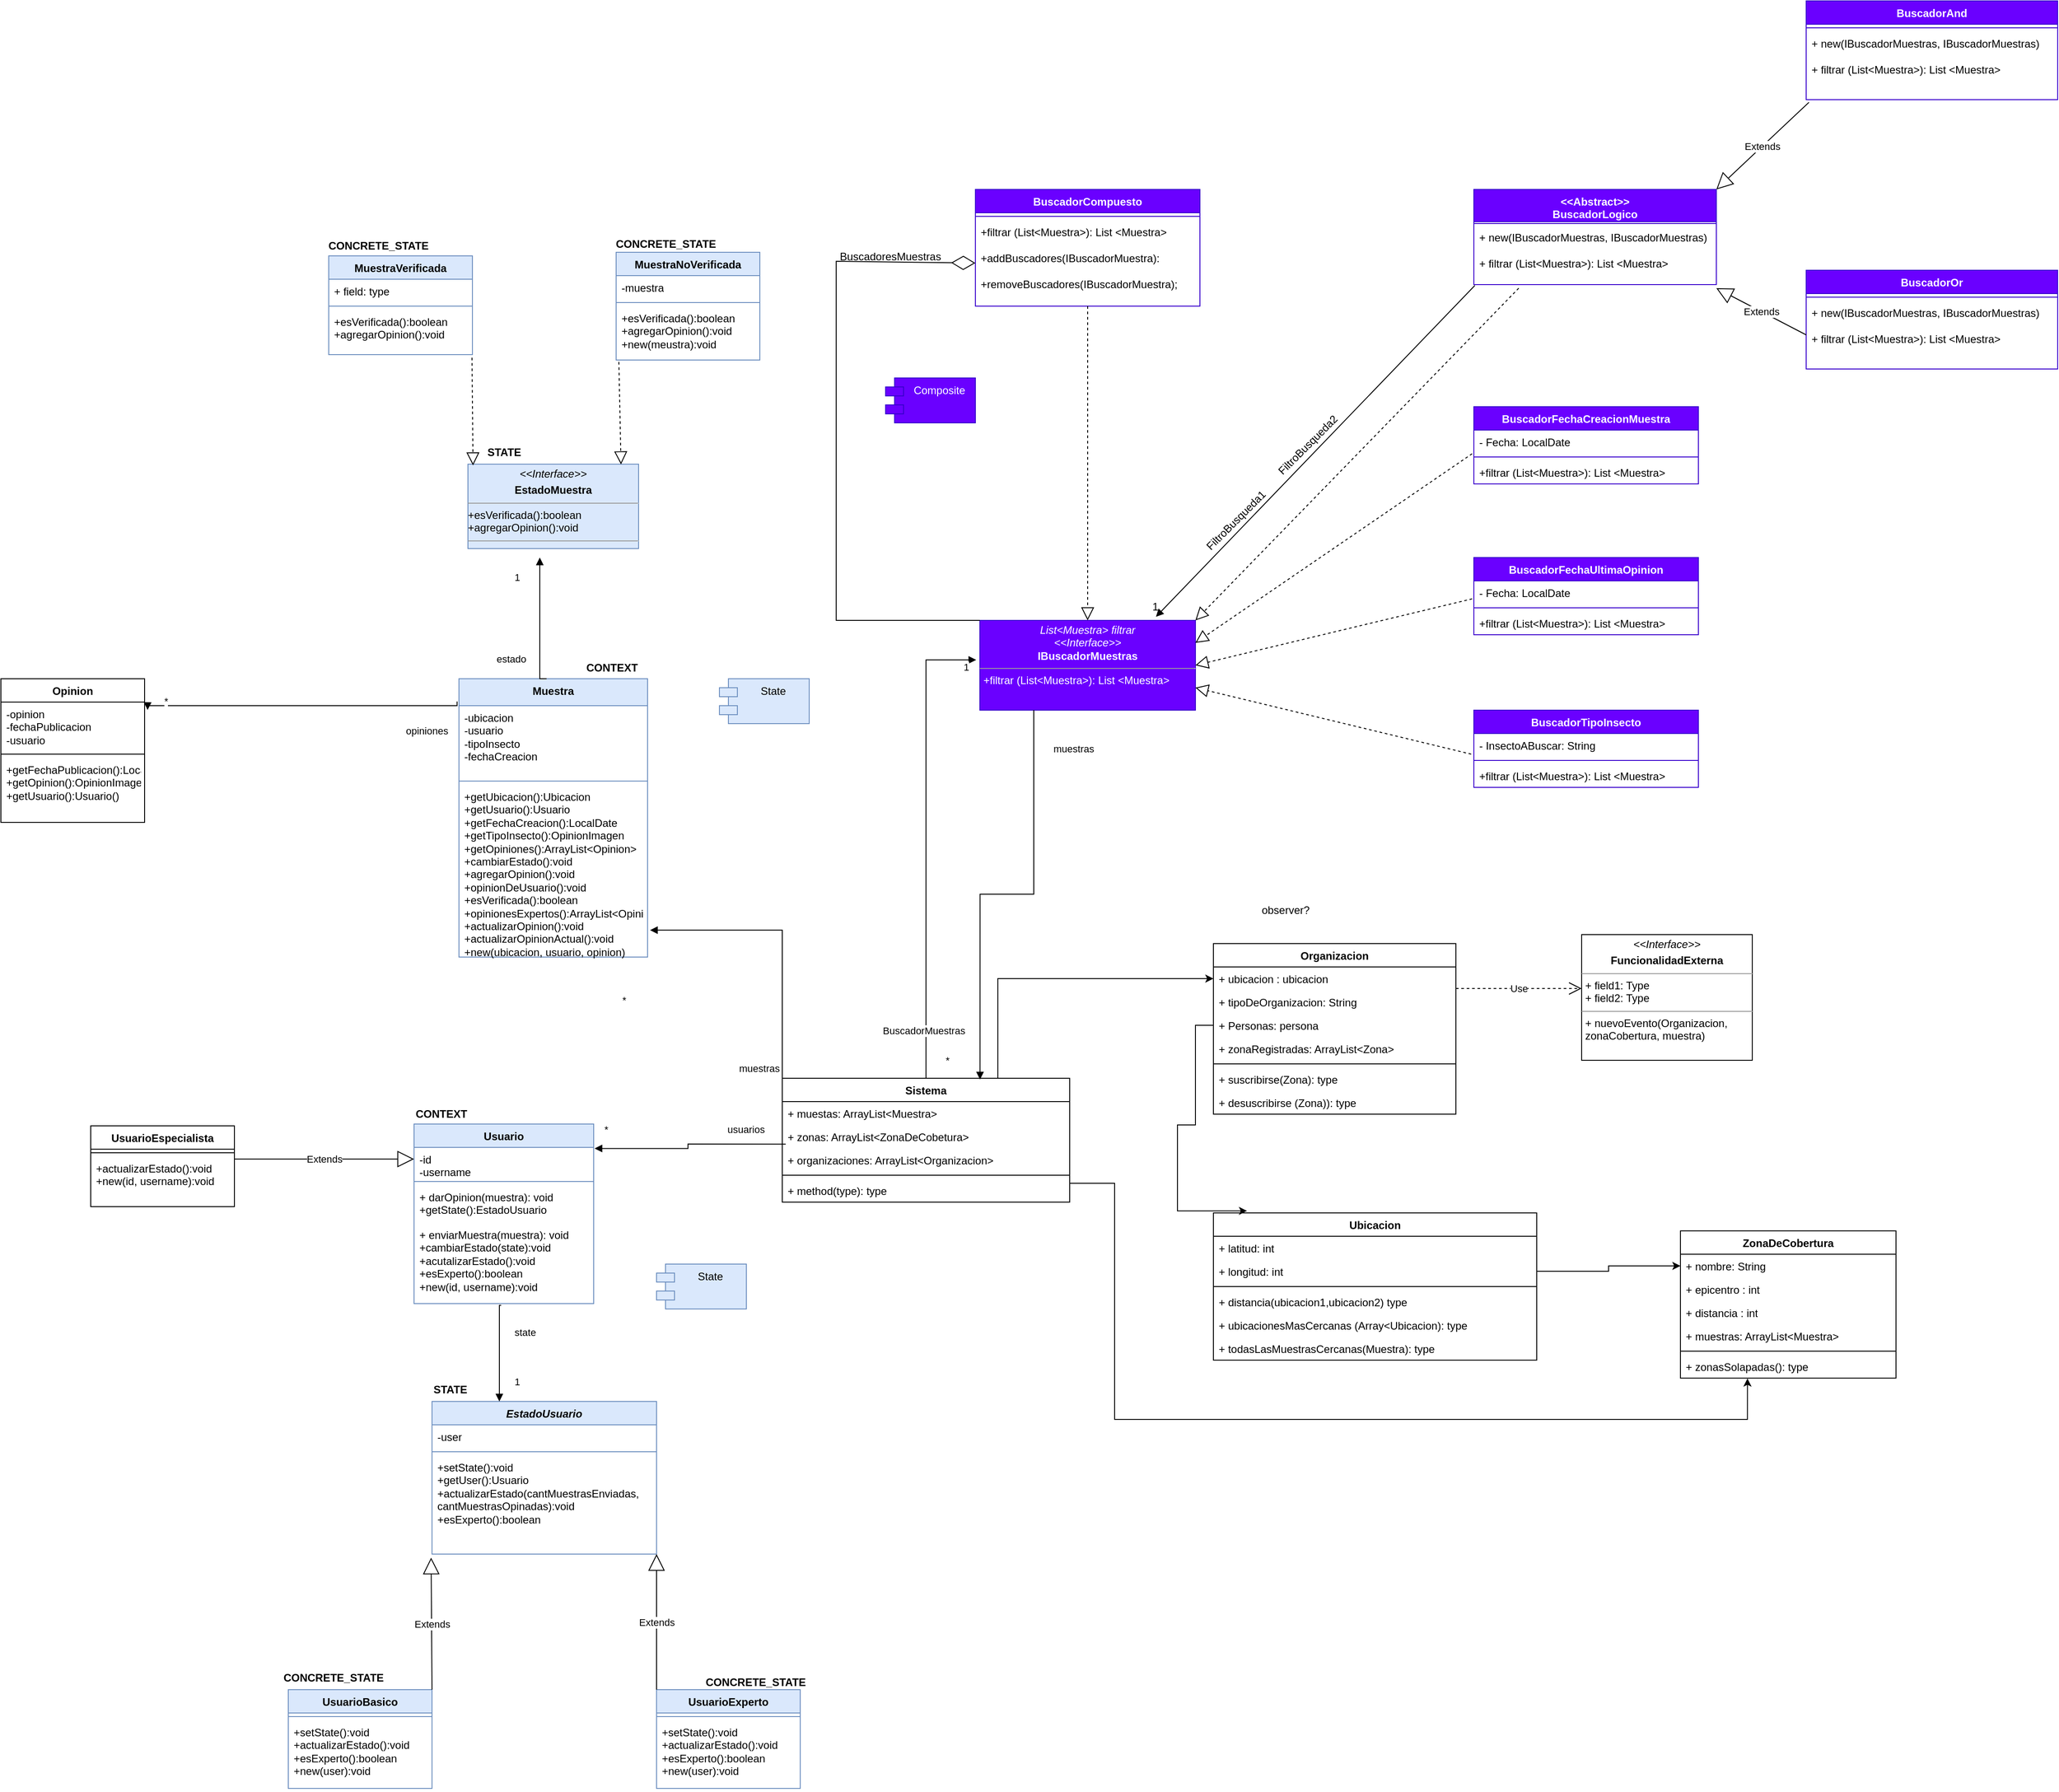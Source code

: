 <mxfile version="21.3.8" type="device">
  <diagram name="Página-1" id="EJl1tC74jtopaxx9l2ul">
    <mxGraphModel dx="2084" dy="1840" grid="1" gridSize="10" guides="1" tooltips="1" connect="1" arrows="1" fold="1" page="1" pageScale="1" pageWidth="827" pageHeight="1169" math="0" shadow="0">
      <root>
        <mxCell id="0" />
        <mxCell id="1" parent="0" />
        <mxCell id="cjWLQR7C9Qx7QQM9_jkd-96" value="&lt;div&gt;Muestra&lt;/div&gt;&lt;div&gt;&lt;br&gt;&lt;/div&gt;" style="swimlane;fontStyle=1;align=center;verticalAlign=top;childLayout=stackLayout;horizontal=1;startSize=30;horizontalStack=0;resizeParent=1;resizeParentMax=0;resizeLast=0;collapsible=1;marginBottom=0;whiteSpace=wrap;html=1;fillColor=#dae8fc;strokeColor=#6c8ebf;" parent="1" vertex="1">
          <mxGeometry x="-180" y="585" width="210" height="310" as="geometry" />
        </mxCell>
        <mxCell id="cjWLQR7C9Qx7QQM9_jkd-97" value="&lt;div&gt;-ubicacion&lt;/div&gt;&lt;div&gt;-usuario&lt;/div&gt;&lt;div&gt;-tipoInsecto&lt;/div&gt;&lt;div&gt;-fechaCreacion&lt;/div&gt;" style="text;strokeColor=none;fillColor=none;align=left;verticalAlign=top;spacingLeft=4;spacingRight=4;overflow=hidden;rotatable=0;points=[[0,0.5],[1,0.5]];portConstraint=eastwest;whiteSpace=wrap;html=1;" parent="cjWLQR7C9Qx7QQM9_jkd-96" vertex="1">
          <mxGeometry y="30" width="210" height="80" as="geometry" />
        </mxCell>
        <mxCell id="cjWLQR7C9Qx7QQM9_jkd-98" value="" style="line;strokeWidth=1;fillColor=none;align=left;verticalAlign=middle;spacingTop=-1;spacingLeft=3;spacingRight=3;rotatable=0;labelPosition=right;points=[];portConstraint=eastwest;strokeColor=inherit;" parent="cjWLQR7C9Qx7QQM9_jkd-96" vertex="1">
          <mxGeometry y="110" width="210" height="8" as="geometry" />
        </mxCell>
        <mxCell id="cjWLQR7C9Qx7QQM9_jkd-99" value="&lt;div&gt;+getUbicacion():Ubicacion&lt;/div&gt;&lt;div&gt;+getUsuario():Usuario&lt;/div&gt;&lt;div&gt;+getFechaCreacion():LocalDate&lt;/div&gt;&lt;div&gt;+getTipoInsecto():OpinionImagen&lt;br&gt;&lt;/div&gt;&lt;div&gt;+getOpiniones():ArrayList&amp;lt;Opinion&amp;gt;&lt;/div&gt;&lt;div&gt;+cambiarEstado():void&lt;/div&gt;&lt;div&gt;+agregarOpinion():void&lt;/div&gt;&lt;div&gt;+opinionDeUsuario():void&lt;/div&gt;&lt;div&gt;+esVerificada():boolean&lt;/div&gt;&lt;div&gt;+opinionesExpertos():ArrayList&amp;lt;Opinion&amp;gt;&lt;/div&gt;&lt;div&gt;+actualizarOpinion():void&lt;/div&gt;&lt;div&gt;+actualizarOpinionActual():void&lt;/div&gt;&lt;div&gt;+new(ubicacion, usuario, opinion)&lt;br&gt;&lt;/div&gt;" style="text;strokeColor=none;fillColor=none;align=left;verticalAlign=top;spacingLeft=4;spacingRight=4;overflow=hidden;rotatable=0;points=[[0,0.5],[1,0.5]];portConstraint=eastwest;whiteSpace=wrap;html=1;" parent="cjWLQR7C9Qx7QQM9_jkd-96" vertex="1">
          <mxGeometry y="118" width="210" height="192" as="geometry" />
        </mxCell>
        <mxCell id="cjWLQR7C9Qx7QQM9_jkd-109" value="Ubicacion" style="swimlane;fontStyle=1;align=center;verticalAlign=top;childLayout=stackLayout;horizontal=1;startSize=26;horizontalStack=0;resizeParent=1;resizeParentMax=0;resizeLast=0;collapsible=1;marginBottom=0;whiteSpace=wrap;html=1;" parent="1" vertex="1">
          <mxGeometry x="660" y="1180" width="360" height="164" as="geometry" />
        </mxCell>
        <mxCell id="cjWLQR7C9Qx7QQM9_jkd-110" value="+ latitud: int" style="text;strokeColor=none;fillColor=none;align=left;verticalAlign=top;spacingLeft=4;spacingRight=4;overflow=hidden;rotatable=0;points=[[0,0.5],[1,0.5]];portConstraint=eastwest;whiteSpace=wrap;html=1;" parent="cjWLQR7C9Qx7QQM9_jkd-109" vertex="1">
          <mxGeometry y="26" width="360" height="26" as="geometry" />
        </mxCell>
        <mxCell id="cjWLQR7C9Qx7QQM9_jkd-113" value="+ longitud: int&amp;nbsp;" style="text;strokeColor=none;fillColor=none;align=left;verticalAlign=top;spacingLeft=4;spacingRight=4;overflow=hidden;rotatable=0;points=[[0,0.5],[1,0.5]];portConstraint=eastwest;whiteSpace=wrap;html=1;" parent="cjWLQR7C9Qx7QQM9_jkd-109" vertex="1">
          <mxGeometry y="52" width="360" height="26" as="geometry" />
        </mxCell>
        <mxCell id="cjWLQR7C9Qx7QQM9_jkd-111" value="" style="line;strokeWidth=1;fillColor=none;align=left;verticalAlign=middle;spacingTop=-1;spacingLeft=3;spacingRight=3;rotatable=0;labelPosition=right;points=[];portConstraint=eastwest;strokeColor=inherit;" parent="cjWLQR7C9Qx7QQM9_jkd-109" vertex="1">
          <mxGeometry y="78" width="360" height="8" as="geometry" />
        </mxCell>
        <mxCell id="cjWLQR7C9Qx7QQM9_jkd-112" value="+ distancia(ubicacion1,ubicacion2) type" style="text;strokeColor=none;fillColor=none;align=left;verticalAlign=top;spacingLeft=4;spacingRight=4;overflow=hidden;rotatable=0;points=[[0,0.5],[1,0.5]];portConstraint=eastwest;whiteSpace=wrap;html=1;" parent="cjWLQR7C9Qx7QQM9_jkd-109" vertex="1">
          <mxGeometry y="86" width="360" height="26" as="geometry" />
        </mxCell>
        <mxCell id="cjWLQR7C9Qx7QQM9_jkd-114" value="+ ubicacionesMasCercanas (Array&amp;lt;Ubicacion): type" style="text;strokeColor=none;fillColor=none;align=left;verticalAlign=top;spacingLeft=4;spacingRight=4;overflow=hidden;rotatable=0;points=[[0,0.5],[1,0.5]];portConstraint=eastwest;whiteSpace=wrap;html=1;" parent="cjWLQR7C9Qx7QQM9_jkd-109" vertex="1">
          <mxGeometry y="112" width="360" height="26" as="geometry" />
        </mxCell>
        <mxCell id="cjWLQR7C9Qx7QQM9_jkd-115" value="+ todasLasMuestrasCercanas(Muestra): type" style="text;strokeColor=none;fillColor=none;align=left;verticalAlign=top;spacingLeft=4;spacingRight=4;overflow=hidden;rotatable=0;points=[[0,0.5],[1,0.5]];portConstraint=eastwest;whiteSpace=wrap;html=1;" parent="cjWLQR7C9Qx7QQM9_jkd-109" vertex="1">
          <mxGeometry y="138" width="360" height="26" as="geometry" />
        </mxCell>
        <mxCell id="cjWLQR7C9Qx7QQM9_jkd-116" value="" style="text;strokeColor=none;fillColor=none;align=left;verticalAlign=middle;spacingTop=-1;spacingLeft=4;spacingRight=4;rotatable=0;labelPosition=right;points=[];portConstraint=eastwest;" parent="1" vertex="1">
          <mxGeometry x="630" y="906" width="20" height="14" as="geometry" />
        </mxCell>
        <mxCell id="cjWLQR7C9Qx7QQM9_jkd-117" value="Organizacion" style="swimlane;fontStyle=1;align=center;verticalAlign=top;childLayout=stackLayout;horizontal=1;startSize=26;horizontalStack=0;resizeParent=1;resizeParentMax=0;resizeLast=0;collapsible=1;marginBottom=0;whiteSpace=wrap;html=1;" parent="1" vertex="1">
          <mxGeometry x="660" y="880" width="270" height="190" as="geometry" />
        </mxCell>
        <mxCell id="cjWLQR7C9Qx7QQM9_jkd-118" value="+ ubicacion : ubicacion" style="text;strokeColor=none;fillColor=none;align=left;verticalAlign=top;spacingLeft=4;spacingRight=4;overflow=hidden;rotatable=0;points=[[0,0.5],[1,0.5]];portConstraint=eastwest;whiteSpace=wrap;html=1;" parent="cjWLQR7C9Qx7QQM9_jkd-117" vertex="1">
          <mxGeometry y="26" width="270" height="26" as="geometry" />
        </mxCell>
        <mxCell id="cjWLQR7C9Qx7QQM9_jkd-121" value="+ tipoDeOrganizacion: String" style="text;strokeColor=none;fillColor=none;align=left;verticalAlign=top;spacingLeft=4;spacingRight=4;overflow=hidden;rotatable=0;points=[[0,0.5],[1,0.5]];portConstraint=eastwest;whiteSpace=wrap;html=1;" parent="cjWLQR7C9Qx7QQM9_jkd-117" vertex="1">
          <mxGeometry y="52" width="270" height="26" as="geometry" />
        </mxCell>
        <mxCell id="cjWLQR7C9Qx7QQM9_jkd-122" value="+ Personas: persona" style="text;strokeColor=none;fillColor=none;align=left;verticalAlign=top;spacingLeft=4;spacingRight=4;overflow=hidden;rotatable=0;points=[[0,0.5],[1,0.5]];portConstraint=eastwest;whiteSpace=wrap;html=1;" parent="cjWLQR7C9Qx7QQM9_jkd-117" vertex="1">
          <mxGeometry y="78" width="270" height="26" as="geometry" />
        </mxCell>
        <mxCell id="cjWLQR7C9Qx7QQM9_jkd-124" value="+ zonaRegistradas: ArrayList&amp;lt;Zona&amp;gt;" style="text;strokeColor=none;fillColor=none;align=left;verticalAlign=top;spacingLeft=4;spacingRight=4;overflow=hidden;rotatable=0;points=[[0,0.5],[1,0.5]];portConstraint=eastwest;whiteSpace=wrap;html=1;" parent="cjWLQR7C9Qx7QQM9_jkd-117" vertex="1">
          <mxGeometry y="104" width="270" height="26" as="geometry" />
        </mxCell>
        <mxCell id="cjWLQR7C9Qx7QQM9_jkd-119" value="" style="line;strokeWidth=1;fillColor=none;align=left;verticalAlign=middle;spacingTop=-1;spacingLeft=3;spacingRight=3;rotatable=0;labelPosition=right;points=[];portConstraint=eastwest;strokeColor=inherit;" parent="cjWLQR7C9Qx7QQM9_jkd-117" vertex="1">
          <mxGeometry y="130" width="270" height="8" as="geometry" />
        </mxCell>
        <mxCell id="cjWLQR7C9Qx7QQM9_jkd-123" value="+ suscribirse(Zona): type" style="text;strokeColor=none;fillColor=none;align=left;verticalAlign=top;spacingLeft=4;spacingRight=4;overflow=hidden;rotatable=0;points=[[0,0.5],[1,0.5]];portConstraint=eastwest;whiteSpace=wrap;html=1;" parent="cjWLQR7C9Qx7QQM9_jkd-117" vertex="1">
          <mxGeometry y="138" width="270" height="26" as="geometry" />
        </mxCell>
        <mxCell id="cjWLQR7C9Qx7QQM9_jkd-120" value="+ desuscribirse (Zona)): type" style="text;strokeColor=none;fillColor=none;align=left;verticalAlign=top;spacingLeft=4;spacingRight=4;overflow=hidden;rotatable=0;points=[[0,0.5],[1,0.5]];portConstraint=eastwest;whiteSpace=wrap;html=1;" parent="cjWLQR7C9Qx7QQM9_jkd-117" vertex="1">
          <mxGeometry y="164" width="270" height="26" as="geometry" />
        </mxCell>
        <mxCell id="cjWLQR7C9Qx7QQM9_jkd-125" value="Use" style="endArrow=open;endSize=12;dashed=1;html=1;rounded=0;exitX=1;exitY=0;exitDx=0;exitDy=0;" parent="1" edge="1">
          <mxGeometry width="160" relative="1" as="geometry">
            <mxPoint x="930" y="930" as="sourcePoint" />
            <mxPoint x="1070" y="930" as="targetPoint" />
          </mxGeometry>
        </mxCell>
        <mxCell id="cjWLQR7C9Qx7QQM9_jkd-127" value="&lt;p style=&quot;margin:0px;margin-top:4px;text-align:center;&quot;&gt;&lt;i&gt;&amp;lt;&amp;lt;Interface&amp;gt;&amp;gt;&lt;/i&gt;&lt;/p&gt;&lt;p style=&quot;margin:0px;margin-top:4px;text-align:center;&quot;&gt;&lt;b&gt;FuncionalidadExterna&lt;/b&gt;&lt;br&gt;&lt;/p&gt;&lt;hr size=&quot;1&quot;&gt;&lt;p style=&quot;margin:0px;margin-left:4px;&quot;&gt;+ field1: Type&lt;br&gt;+ field2: Type&lt;/p&gt;&lt;hr size=&quot;1&quot;&gt;&lt;p style=&quot;margin:0px;margin-left:4px;&quot;&gt;+ nuevoEvento(Organizacion, zonaCobertura, muestra)&lt;br&gt;&lt;/p&gt;" style="verticalAlign=top;align=left;overflow=fill;fontSize=12;fontFamily=Helvetica;html=1;whiteSpace=wrap;" parent="1" vertex="1">
          <mxGeometry x="1070" y="870" width="190" height="140" as="geometry" />
        </mxCell>
        <mxCell id="cjWLQR7C9Qx7QQM9_jkd-128" value="ZonaDeCobertura" style="swimlane;fontStyle=1;align=center;verticalAlign=top;childLayout=stackLayout;horizontal=1;startSize=26;horizontalStack=0;resizeParent=1;resizeParentMax=0;resizeLast=0;collapsible=1;marginBottom=0;whiteSpace=wrap;html=1;" parent="1" vertex="1">
          <mxGeometry x="1180" y="1200" width="240" height="164" as="geometry" />
        </mxCell>
        <mxCell id="cjWLQR7C9Qx7QQM9_jkd-136" value="+ nombre: String" style="text;strokeColor=none;fillColor=none;align=left;verticalAlign=top;spacingLeft=4;spacingRight=4;overflow=hidden;rotatable=0;points=[[0,0.5],[1,0.5]];portConstraint=eastwest;whiteSpace=wrap;html=1;" parent="cjWLQR7C9Qx7QQM9_jkd-128" vertex="1">
          <mxGeometry y="26" width="240" height="26" as="geometry" />
        </mxCell>
        <mxCell id="cjWLQR7C9Qx7QQM9_jkd-129" value="+ epicentro : int&amp;nbsp;" style="text;strokeColor=none;fillColor=none;align=left;verticalAlign=top;spacingLeft=4;spacingRight=4;overflow=hidden;rotatable=0;points=[[0,0.5],[1,0.5]];portConstraint=eastwest;whiteSpace=wrap;html=1;" parent="cjWLQR7C9Qx7QQM9_jkd-128" vertex="1">
          <mxGeometry y="52" width="240" height="26" as="geometry" />
        </mxCell>
        <mxCell id="cjWLQR7C9Qx7QQM9_jkd-137" value="+ distancia : int" style="text;strokeColor=none;fillColor=none;align=left;verticalAlign=top;spacingLeft=4;spacingRight=4;overflow=hidden;rotatable=0;points=[[0,0.5],[1,0.5]];portConstraint=eastwest;whiteSpace=wrap;html=1;" parent="cjWLQR7C9Qx7QQM9_jkd-128" vertex="1">
          <mxGeometry y="78" width="240" height="26" as="geometry" />
        </mxCell>
        <mxCell id="cjWLQR7C9Qx7QQM9_jkd-138" value="+ muestras: ArrayList&amp;lt;Muestra&amp;gt;" style="text;strokeColor=none;fillColor=none;align=left;verticalAlign=top;spacingLeft=4;spacingRight=4;overflow=hidden;rotatable=0;points=[[0,0.5],[1,0.5]];portConstraint=eastwest;whiteSpace=wrap;html=1;" parent="cjWLQR7C9Qx7QQM9_jkd-128" vertex="1">
          <mxGeometry y="104" width="240" height="26" as="geometry" />
        </mxCell>
        <mxCell id="cjWLQR7C9Qx7QQM9_jkd-130" value="" style="line;strokeWidth=1;fillColor=none;align=left;verticalAlign=middle;spacingTop=-1;spacingLeft=3;spacingRight=3;rotatable=0;labelPosition=right;points=[];portConstraint=eastwest;strokeColor=inherit;" parent="cjWLQR7C9Qx7QQM9_jkd-128" vertex="1">
          <mxGeometry y="130" width="240" height="8" as="geometry" />
        </mxCell>
        <mxCell id="cjWLQR7C9Qx7QQM9_jkd-131" value="+ zonasSolapadas(): type" style="text;strokeColor=none;fillColor=none;align=left;verticalAlign=top;spacingLeft=4;spacingRight=4;overflow=hidden;rotatable=0;points=[[0,0.5],[1,0.5]];portConstraint=eastwest;whiteSpace=wrap;html=1;" parent="cjWLQR7C9Qx7QQM9_jkd-128" vertex="1">
          <mxGeometry y="138" width="240" height="26" as="geometry" />
        </mxCell>
        <mxCell id="cjWLQR7C9Qx7QQM9_jkd-161" style="edgeStyle=orthogonalEdgeStyle;rounded=0;orthogonalLoop=1;jettySize=auto;html=1;exitX=0.75;exitY=0;exitDx=0;exitDy=0;entryX=0;entryY=0.5;entryDx=0;entryDy=0;" parent="1" source="cjWLQR7C9Qx7QQM9_jkd-139" target="cjWLQR7C9Qx7QQM9_jkd-118" edge="1">
          <mxGeometry relative="1" as="geometry" />
        </mxCell>
        <mxCell id="cjWLQR7C9Qx7QQM9_jkd-139" value="Sistema" style="swimlane;fontStyle=1;align=center;verticalAlign=top;childLayout=stackLayout;horizontal=1;startSize=26;horizontalStack=0;resizeParent=1;resizeParentMax=0;resizeLast=0;collapsible=1;marginBottom=0;whiteSpace=wrap;html=1;" parent="1" vertex="1">
          <mxGeometry x="180" y="1030" width="320" height="138" as="geometry" />
        </mxCell>
        <mxCell id="cjWLQR7C9Qx7QQM9_jkd-140" value="+ muestas: ArrayList&amp;lt;Muestra&amp;gt;" style="text;strokeColor=none;fillColor=none;align=left;verticalAlign=top;spacingLeft=4;spacingRight=4;overflow=hidden;rotatable=0;points=[[0,0.5],[1,0.5]];portConstraint=eastwest;whiteSpace=wrap;html=1;" parent="cjWLQR7C9Qx7QQM9_jkd-139" vertex="1">
          <mxGeometry y="26" width="320" height="26" as="geometry" />
        </mxCell>
        <mxCell id="cjWLQR7C9Qx7QQM9_jkd-144" value="+ zonas: ArrayList&amp;lt;ZonaDeCobetura&amp;gt;" style="text;strokeColor=none;fillColor=none;align=left;verticalAlign=top;spacingLeft=4;spacingRight=4;overflow=hidden;rotatable=0;points=[[0,0.5],[1,0.5]];portConstraint=eastwest;whiteSpace=wrap;html=1;" parent="cjWLQR7C9Qx7QQM9_jkd-139" vertex="1">
          <mxGeometry y="52" width="320" height="26" as="geometry" />
        </mxCell>
        <mxCell id="cjWLQR7C9Qx7QQM9_jkd-145" value="+ organizaciones: ArrayList&amp;lt;Organizacion&amp;gt;" style="text;strokeColor=none;fillColor=none;align=left;verticalAlign=top;spacingLeft=4;spacingRight=4;overflow=hidden;rotatable=0;points=[[0,0.5],[1,0.5]];portConstraint=eastwest;whiteSpace=wrap;html=1;" parent="cjWLQR7C9Qx7QQM9_jkd-139" vertex="1">
          <mxGeometry y="78" width="320" height="26" as="geometry" />
        </mxCell>
        <mxCell id="cjWLQR7C9Qx7QQM9_jkd-141" value="" style="line;strokeWidth=1;fillColor=none;align=left;verticalAlign=middle;spacingTop=-1;spacingLeft=3;spacingRight=3;rotatable=0;labelPosition=right;points=[];portConstraint=eastwest;strokeColor=inherit;" parent="cjWLQR7C9Qx7QQM9_jkd-139" vertex="1">
          <mxGeometry y="104" width="320" height="8" as="geometry" />
        </mxCell>
        <mxCell id="cjWLQR7C9Qx7QQM9_jkd-142" value="+ method(type): type" style="text;strokeColor=none;fillColor=none;align=left;verticalAlign=top;spacingLeft=4;spacingRight=4;overflow=hidden;rotatable=0;points=[[0,0.5],[1,0.5]];portConstraint=eastwest;whiteSpace=wrap;html=1;" parent="cjWLQR7C9Qx7QQM9_jkd-139" vertex="1">
          <mxGeometry y="112" width="320" height="26" as="geometry" />
        </mxCell>
        <mxCell id="cjWLQR7C9Qx7QQM9_jkd-146" value="Usuario" style="swimlane;fontStyle=1;align=center;verticalAlign=top;childLayout=stackLayout;horizontal=1;startSize=26;horizontalStack=0;resizeParent=1;resizeParentMax=0;resizeLast=0;collapsible=1;marginBottom=0;whiteSpace=wrap;html=1;fillColor=#dae8fc;strokeColor=#6c8ebf;" parent="1" vertex="1">
          <mxGeometry x="-230" y="1081" width="200" height="200" as="geometry" />
        </mxCell>
        <mxCell id="cjWLQR7C9Qx7QQM9_jkd-147" value="&lt;div&gt;-id&lt;/div&gt;&lt;div&gt;-username&lt;/div&gt;&lt;div&gt;&lt;br&gt;&lt;/div&gt;" style="text;strokeColor=none;fillColor=none;align=left;verticalAlign=top;spacingLeft=4;spacingRight=4;overflow=hidden;rotatable=0;points=[[0,0.5],[1,0.5]];portConstraint=eastwest;whiteSpace=wrap;html=1;" parent="cjWLQR7C9Qx7QQM9_jkd-146" vertex="1">
          <mxGeometry y="26" width="200" height="34" as="geometry" />
        </mxCell>
        <mxCell id="cjWLQR7C9Qx7QQM9_jkd-148" value="" style="line;strokeWidth=1;fillColor=none;align=left;verticalAlign=middle;spacingTop=-1;spacingLeft=3;spacingRight=3;rotatable=0;labelPosition=right;points=[];portConstraint=eastwest;strokeColor=inherit;" parent="cjWLQR7C9Qx7QQM9_jkd-146" vertex="1">
          <mxGeometry y="60" width="200" height="8" as="geometry" />
        </mxCell>
        <mxCell id="cjWLQR7C9Qx7QQM9_jkd-149" value="&lt;div&gt;+ darOpinion(muestra): void&lt;/div&gt;&lt;div&gt;+getState():EstadoUsuario&lt;/div&gt;" style="text;strokeColor=none;fillColor=none;align=left;verticalAlign=top;spacingLeft=4;spacingRight=4;overflow=hidden;rotatable=0;points=[[0,0.5],[1,0.5]];portConstraint=eastwest;whiteSpace=wrap;html=1;" parent="cjWLQR7C9Qx7QQM9_jkd-146" vertex="1">
          <mxGeometry y="68" width="200" height="42" as="geometry" />
        </mxCell>
        <mxCell id="cjWLQR7C9Qx7QQM9_jkd-151" value="&lt;div&gt;+ enviarMuestra(muestra): void&lt;/div&gt;&lt;div&gt;+cambiarEstado(state):void&lt;/div&gt;&lt;div&gt;+acutalizarEstado():void&lt;/div&gt;&lt;div&gt;+esExperto():boolean&lt;/div&gt;&lt;div&gt;+new(id, username):void&lt;br&gt;&lt;/div&gt;&lt;div&gt;&lt;br&gt;&lt;/div&gt;" style="text;strokeColor=none;fillColor=none;align=left;verticalAlign=top;spacingLeft=4;spacingRight=4;overflow=hidden;rotatable=0;points=[[0,0.5],[1,0.5]];portConstraint=eastwest;whiteSpace=wrap;html=1;" parent="cjWLQR7C9Qx7QQM9_jkd-146" vertex="1">
          <mxGeometry y="110" width="200" height="90" as="geometry" />
        </mxCell>
        <mxCell id="cjWLQR7C9Qx7QQM9_jkd-155" style="edgeStyle=orthogonalEdgeStyle;rounded=0;orthogonalLoop=1;jettySize=auto;html=1;exitX=0;exitY=0.5;exitDx=0;exitDy=0;entryX=0.104;entryY=-0.014;entryDx=0;entryDy=0;entryPerimeter=0;" parent="1" source="cjWLQR7C9Qx7QQM9_jkd-122" target="cjWLQR7C9Qx7QQM9_jkd-109" edge="1">
          <mxGeometry relative="1" as="geometry">
            <Array as="points">
              <mxPoint x="640" y="971" />
              <mxPoint x="640" y="1082" />
              <mxPoint x="620" y="1082" />
              <mxPoint x="620" y="1178" />
            </Array>
          </mxGeometry>
        </mxCell>
        <mxCell id="cjWLQR7C9Qx7QQM9_jkd-157" style="edgeStyle=orthogonalEdgeStyle;rounded=0;orthogonalLoop=1;jettySize=auto;html=1;exitX=1;exitY=0.5;exitDx=0;exitDy=0;entryX=0;entryY=0.5;entryDx=0;entryDy=0;" parent="1" source="cjWLQR7C9Qx7QQM9_jkd-113" target="cjWLQR7C9Qx7QQM9_jkd-136" edge="1">
          <mxGeometry relative="1" as="geometry" />
        </mxCell>
        <mxCell id="cjWLQR7C9Qx7QQM9_jkd-158" style="edgeStyle=orthogonalEdgeStyle;rounded=0;orthogonalLoop=1;jettySize=auto;html=1;exitX=1;exitY=0.5;exitDx=0;exitDy=0;entryX=0.311;entryY=1.016;entryDx=0;entryDy=0;entryPerimeter=0;" parent="1" source="cjWLQR7C9Qx7QQM9_jkd-145" target="cjWLQR7C9Qx7QQM9_jkd-131" edge="1">
          <mxGeometry relative="1" as="geometry">
            <Array as="points">
              <mxPoint x="550" y="1147" />
              <mxPoint x="550" y="1410" />
              <mxPoint x="1255" y="1410" />
            </Array>
          </mxGeometry>
        </mxCell>
        <mxCell id="cjWLQR7C9Qx7QQM9_jkd-162" value="observer?" style="text;html=1;align=center;verticalAlign=middle;resizable=0;points=[];autosize=1;strokeColor=none;fillColor=none;" parent="1" vertex="1">
          <mxGeometry x="700" y="828" width="80" height="30" as="geometry" />
        </mxCell>
        <mxCell id="cjWLQR7C9Qx7QQM9_jkd-165" value="UsuarioExperto" style="swimlane;fontStyle=1;align=center;verticalAlign=top;childLayout=stackLayout;horizontal=1;startSize=26;horizontalStack=0;resizeParent=1;resizeParentMax=0;resizeLast=0;collapsible=1;marginBottom=0;whiteSpace=wrap;html=1;fillColor=#dae8fc;strokeColor=#6c8ebf;" parent="1" vertex="1">
          <mxGeometry x="40" y="1711" width="160" height="110" as="geometry" />
        </mxCell>
        <mxCell id="cjWLQR7C9Qx7QQM9_jkd-167" value="" style="line;strokeWidth=1;fillColor=none;align=left;verticalAlign=middle;spacingTop=-1;spacingLeft=3;spacingRight=3;rotatable=0;labelPosition=right;points=[];portConstraint=eastwest;strokeColor=inherit;" parent="cjWLQR7C9Qx7QQM9_jkd-165" vertex="1">
          <mxGeometry y="26" width="160" height="8" as="geometry" />
        </mxCell>
        <mxCell id="cjWLQR7C9Qx7QQM9_jkd-168" value="&lt;div&gt;+setState():void&lt;/div&gt;&lt;div&gt;+actualizarEstado():void&lt;/div&gt;&lt;div&gt;+esExperto():boolean&lt;/div&gt;&lt;div&gt;+new(user):void&lt;br&gt;&lt;/div&gt;" style="text;strokeColor=none;fillColor=none;align=left;verticalAlign=top;spacingLeft=4;spacingRight=4;overflow=hidden;rotatable=0;points=[[0,0.5],[1,0.5]];portConstraint=eastwest;whiteSpace=wrap;html=1;" parent="cjWLQR7C9Qx7QQM9_jkd-165" vertex="1">
          <mxGeometry y="34" width="160" height="76" as="geometry" />
        </mxCell>
        <mxCell id="cjWLQR7C9Qx7QQM9_jkd-169" value="UsuarioBasico" style="swimlane;fontStyle=1;align=center;verticalAlign=top;childLayout=stackLayout;horizontal=1;startSize=26;horizontalStack=0;resizeParent=1;resizeParentMax=0;resizeLast=0;collapsible=1;marginBottom=0;whiteSpace=wrap;html=1;fillColor=#dae8fc;strokeColor=#6c8ebf;" parent="1" vertex="1">
          <mxGeometry x="-370" y="1711" width="160" height="110" as="geometry" />
        </mxCell>
        <mxCell id="cjWLQR7C9Qx7QQM9_jkd-171" value="" style="line;strokeWidth=1;fillColor=none;align=left;verticalAlign=middle;spacingTop=-1;spacingLeft=3;spacingRight=3;rotatable=0;labelPosition=right;points=[];portConstraint=eastwest;strokeColor=inherit;" parent="cjWLQR7C9Qx7QQM9_jkd-169" vertex="1">
          <mxGeometry y="26" width="160" height="8" as="geometry" />
        </mxCell>
        <mxCell id="cjWLQR7C9Qx7QQM9_jkd-172" value="&lt;div&gt;+setState():void&lt;/div&gt;&lt;div&gt;+actualizarEstado():void&lt;/div&gt;&lt;div&gt;+esExperto():boolean&lt;/div&gt;&lt;div&gt;+new(user):void&lt;br&gt;&lt;/div&gt;" style="text;strokeColor=none;fillColor=none;align=left;verticalAlign=top;spacingLeft=4;spacingRight=4;overflow=hidden;rotatable=0;points=[[0,0.5],[1,0.5]];portConstraint=eastwest;whiteSpace=wrap;html=1;" parent="cjWLQR7C9Qx7QQM9_jkd-169" vertex="1">
          <mxGeometry y="34" width="160" height="76" as="geometry" />
        </mxCell>
        <mxCell id="cjWLQR7C9Qx7QQM9_jkd-179" value="UsuarioEspecialista" style="swimlane;fontStyle=1;align=center;verticalAlign=top;childLayout=stackLayout;horizontal=1;startSize=26;horizontalStack=0;resizeParent=1;resizeParentMax=0;resizeLast=0;collapsible=1;marginBottom=0;whiteSpace=wrap;html=1;" parent="1" vertex="1">
          <mxGeometry x="-590" y="1083" width="160" height="90" as="geometry" />
        </mxCell>
        <mxCell id="cjWLQR7C9Qx7QQM9_jkd-181" value="" style="line;strokeWidth=1;fillColor=none;align=left;verticalAlign=middle;spacingTop=-1;spacingLeft=3;spacingRight=3;rotatable=0;labelPosition=right;points=[];portConstraint=eastwest;strokeColor=inherit;" parent="cjWLQR7C9Qx7QQM9_jkd-179" vertex="1">
          <mxGeometry y="26" width="160" height="8" as="geometry" />
        </mxCell>
        <mxCell id="cjWLQR7C9Qx7QQM9_jkd-182" value="&lt;div&gt;+actualizarEstado():void&lt;/div&gt;&lt;div&gt;+new(id, username):void&lt;br&gt;&lt;/div&gt;" style="text;strokeColor=none;fillColor=none;align=left;verticalAlign=top;spacingLeft=4;spacingRight=4;overflow=hidden;rotatable=0;points=[[0,0.5],[1,0.5]];portConstraint=eastwest;whiteSpace=wrap;html=1;" parent="cjWLQR7C9Qx7QQM9_jkd-179" vertex="1">
          <mxGeometry y="34" width="160" height="56" as="geometry" />
        </mxCell>
        <mxCell id="dOL37KlRLSiU1scWst8k-1" value="Extends" style="endArrow=block;endSize=16;endFill=0;html=1;rounded=0;" parent="1" edge="1">
          <mxGeometry width="160" relative="1" as="geometry">
            <mxPoint x="-430" y="1120" as="sourcePoint" />
            <mxPoint x="-230" y="1120" as="targetPoint" />
          </mxGeometry>
        </mxCell>
        <mxCell id="dOL37KlRLSiU1scWst8k-3" value="EstadoUsuario" style="swimlane;fontStyle=3;align=center;verticalAlign=top;childLayout=stackLayout;horizontal=1;startSize=26;horizontalStack=0;resizeParent=1;resizeParentMax=0;resizeLast=0;collapsible=1;marginBottom=0;whiteSpace=wrap;html=1;fillColor=#dae8fc;strokeColor=#6c8ebf;" parent="1" vertex="1">
          <mxGeometry x="-210" y="1390" width="250" height="170" as="geometry" />
        </mxCell>
        <mxCell id="dOL37KlRLSiU1scWst8k-4" value="-user" style="text;strokeColor=none;fillColor=none;align=left;verticalAlign=top;spacingLeft=4;spacingRight=4;overflow=hidden;rotatable=0;points=[[0,0.5],[1,0.5]];portConstraint=eastwest;whiteSpace=wrap;html=1;" parent="dOL37KlRLSiU1scWst8k-3" vertex="1">
          <mxGeometry y="26" width="250" height="26" as="geometry" />
        </mxCell>
        <mxCell id="dOL37KlRLSiU1scWst8k-5" value="" style="line;strokeWidth=1;fillColor=none;align=left;verticalAlign=middle;spacingTop=-1;spacingLeft=3;spacingRight=3;rotatable=0;labelPosition=right;points=[];portConstraint=eastwest;strokeColor=inherit;" parent="dOL37KlRLSiU1scWst8k-3" vertex="1">
          <mxGeometry y="52" width="250" height="8" as="geometry" />
        </mxCell>
        <mxCell id="dOL37KlRLSiU1scWst8k-6" value="&lt;div&gt;+setState():void&lt;/div&gt;&lt;div&gt;+getUser():Usuario&lt;/div&gt;&lt;div&gt;+actualizarEstado(cantMuestrasEnviadas, cantMuestrasOpinadas):void&lt;/div&gt;&lt;div&gt;+esExperto():boolean&lt;br&gt;&lt;/div&gt;" style="text;strokeColor=none;fillColor=none;align=left;verticalAlign=top;spacingLeft=4;spacingRight=4;overflow=hidden;rotatable=0;points=[[0,0.5],[1,0.5]];portConstraint=eastwest;whiteSpace=wrap;html=1;" parent="dOL37KlRLSiU1scWst8k-3" vertex="1">
          <mxGeometry y="60" width="250" height="110" as="geometry" />
        </mxCell>
        <mxCell id="dOL37KlRLSiU1scWst8k-9" value="state" style="endArrow=block;endFill=1;html=1;edgeStyle=orthogonalEdgeStyle;align=left;verticalAlign=top;rounded=0;exitX=0.485;exitY=1.021;exitDx=0;exitDy=0;exitPerimeter=0;" parent="1" source="cjWLQR7C9Qx7QQM9_jkd-151" edge="1">
          <mxGeometry x="-0.65" y="15" relative="1" as="geometry">
            <mxPoint x="-126" y="1290" as="sourcePoint" />
            <mxPoint x="-135" y="1390" as="targetPoint" />
            <Array as="points">
              <mxPoint x="-135" y="1283" />
            </Array>
            <mxPoint as="offset" />
          </mxGeometry>
        </mxCell>
        <mxCell id="dOL37KlRLSiU1scWst8k-10" value="1" style="edgeLabel;resizable=0;html=1;align=left;verticalAlign=bottom;" parent="dOL37KlRLSiU1scWst8k-9" connectable="0" vertex="1">
          <mxGeometry x="-1" relative="1" as="geometry">
            <mxPoint x="13" y="94" as="offset" />
          </mxGeometry>
        </mxCell>
        <mxCell id="dOL37KlRLSiU1scWst8k-15" value="MuestraNoVerificada" style="swimlane;fontStyle=1;align=center;verticalAlign=top;childLayout=stackLayout;horizontal=1;startSize=26;horizontalStack=0;resizeParent=1;resizeParentMax=0;resizeLast=0;collapsible=1;marginBottom=0;whiteSpace=wrap;html=1;fillColor=#dae8fc;strokeColor=#6c8ebf;" parent="1" vertex="1">
          <mxGeometry x="-5" y="110" width="160" height="120" as="geometry" />
        </mxCell>
        <mxCell id="dOL37KlRLSiU1scWst8k-16" value="-muestra" style="text;strokeColor=none;fillColor=none;align=left;verticalAlign=top;spacingLeft=4;spacingRight=4;overflow=hidden;rotatable=0;points=[[0,0.5],[1,0.5]];portConstraint=eastwest;whiteSpace=wrap;html=1;" parent="dOL37KlRLSiU1scWst8k-15" vertex="1">
          <mxGeometry y="26" width="160" height="26" as="geometry" />
        </mxCell>
        <mxCell id="dOL37KlRLSiU1scWst8k-17" value="" style="line;strokeWidth=1;fillColor=none;align=left;verticalAlign=middle;spacingTop=-1;spacingLeft=3;spacingRight=3;rotatable=0;labelPosition=right;points=[];portConstraint=eastwest;strokeColor=inherit;" parent="dOL37KlRLSiU1scWst8k-15" vertex="1">
          <mxGeometry y="52" width="160" height="8" as="geometry" />
        </mxCell>
        <mxCell id="dOL37KlRLSiU1scWst8k-18" value="&lt;div&gt;+esVerificada():boolean&lt;/div&gt;&lt;div&gt;+agregarOpinion():void&lt;/div&gt;&lt;div&gt;+new(meustra):void&lt;br&gt;&lt;/div&gt;" style="text;strokeColor=none;fillColor=none;align=left;verticalAlign=top;spacingLeft=4;spacingRight=4;overflow=hidden;rotatable=0;points=[[0,0.5],[1,0.5]];portConstraint=eastwest;whiteSpace=wrap;html=1;" parent="dOL37KlRLSiU1scWst8k-15" vertex="1">
          <mxGeometry y="60" width="160" height="60" as="geometry" />
        </mxCell>
        <mxCell id="dOL37KlRLSiU1scWst8k-19" value="MuestraVerificada" style="swimlane;fontStyle=1;align=center;verticalAlign=top;childLayout=stackLayout;horizontal=1;startSize=26;horizontalStack=0;resizeParent=1;resizeParentMax=0;resizeLast=0;collapsible=1;marginBottom=0;whiteSpace=wrap;html=1;fillColor=#dae8fc;strokeColor=#6c8ebf;" parent="1" vertex="1">
          <mxGeometry x="-325" y="114" width="160" height="110" as="geometry" />
        </mxCell>
        <mxCell id="dOL37KlRLSiU1scWst8k-20" value="+ field: type" style="text;strokeColor=none;fillColor=none;align=left;verticalAlign=top;spacingLeft=4;spacingRight=4;overflow=hidden;rotatable=0;points=[[0,0.5],[1,0.5]];portConstraint=eastwest;whiteSpace=wrap;html=1;" parent="dOL37KlRLSiU1scWst8k-19" vertex="1">
          <mxGeometry y="26" width="160" height="26" as="geometry" />
        </mxCell>
        <mxCell id="dOL37KlRLSiU1scWst8k-21" value="" style="line;strokeWidth=1;fillColor=none;align=left;verticalAlign=middle;spacingTop=-1;spacingLeft=3;spacingRight=3;rotatable=0;labelPosition=right;points=[];portConstraint=eastwest;strokeColor=inherit;" parent="dOL37KlRLSiU1scWst8k-19" vertex="1">
          <mxGeometry y="52" width="160" height="8" as="geometry" />
        </mxCell>
        <mxCell id="dOL37KlRLSiU1scWst8k-22" value="&lt;div&gt;+esVerificada():boolean&lt;/div&gt;&lt;div&gt;+agregarOpinion():void&lt;br&gt;&lt;/div&gt;" style="text;strokeColor=none;fillColor=none;align=left;verticalAlign=top;spacingLeft=4;spacingRight=4;overflow=hidden;rotatable=0;points=[[0,0.5],[1,0.5]];portConstraint=eastwest;whiteSpace=wrap;html=1;" parent="dOL37KlRLSiU1scWst8k-19" vertex="1">
          <mxGeometry y="60" width="160" height="50" as="geometry" />
        </mxCell>
        <mxCell id="dOL37KlRLSiU1scWst8k-23" value="estado" style="endArrow=block;endFill=1;html=1;edgeStyle=orthogonalEdgeStyle;align=left;verticalAlign=top;rounded=0;exitX=0.5;exitY=0;exitDx=0;exitDy=0;" parent="1" edge="1">
          <mxGeometry x="-0.403" y="50" relative="1" as="geometry">
            <mxPoint x="-82.44" y="585" as="sourcePoint" />
            <mxPoint x="-90" y="450" as="targetPoint" />
            <Array as="points">
              <mxPoint x="-90" y="585" />
            </Array>
            <mxPoint as="offset" />
          </mxGeometry>
        </mxCell>
        <mxCell id="dOL37KlRLSiU1scWst8k-24" value="1" style="edgeLabel;resizable=0;html=1;align=left;verticalAlign=bottom;" parent="dOL37KlRLSiU1scWst8k-23" connectable="0" vertex="1">
          <mxGeometry x="-1" relative="1" as="geometry">
            <mxPoint x="-38" y="-105" as="offset" />
          </mxGeometry>
        </mxCell>
        <mxCell id="dOL37KlRLSiU1scWst8k-29" value="STATE" style="text;align=center;fontStyle=1;verticalAlign=middle;spacingLeft=3;spacingRight=3;strokeColor=none;rotatable=0;points=[[0,0.5],[1,0.5]];portConstraint=eastwest;html=1;" parent="1" vertex="1">
          <mxGeometry x="-170" y="320" width="80" height="26" as="geometry" />
        </mxCell>
        <mxCell id="dOL37KlRLSiU1scWst8k-30" value="CONCRETE_STATE" style="text;align=center;fontStyle=1;verticalAlign=middle;spacingLeft=3;spacingRight=3;strokeColor=none;rotatable=0;points=[[0,0.5],[1,0.5]];portConstraint=eastwest;html=1;" parent="1" vertex="1">
          <mxGeometry x="-360" y="1685" width="80" height="26" as="geometry" />
        </mxCell>
        <mxCell id="dOL37KlRLSiU1scWst8k-31" value="CONTEXT" style="text;align=center;fontStyle=1;verticalAlign=middle;spacingLeft=3;spacingRight=3;strokeColor=none;rotatable=0;points=[[0,0.5],[1,0.5]];portConstraint=eastwest;html=1;" parent="1" vertex="1">
          <mxGeometry x="-240" y="1057" width="80" height="26" as="geometry" />
        </mxCell>
        <mxCell id="dOL37KlRLSiU1scWst8k-32" value="STATE" style="text;align=center;fontStyle=1;verticalAlign=middle;spacingLeft=3;spacingRight=3;strokeColor=none;rotatable=0;points=[[0,0.5],[1,0.5]];portConstraint=eastwest;html=1;" parent="1" vertex="1">
          <mxGeometry x="-230" y="1364" width="80" height="26" as="geometry" />
        </mxCell>
        <mxCell id="dOL37KlRLSiU1scWst8k-33" value="CONCRETE_STATE" style="text;align=center;fontStyle=1;verticalAlign=middle;spacingLeft=3;spacingRight=3;strokeColor=none;rotatable=0;points=[[0,0.5],[1,0.5]];portConstraint=eastwest;html=1;" parent="1" vertex="1">
          <mxGeometry x="10" y="88" width="80" height="26" as="geometry" />
        </mxCell>
        <mxCell id="dOL37KlRLSiU1scWst8k-34" value="CONCRETE_STATE" style="text;align=center;fontStyle=1;verticalAlign=middle;spacingLeft=3;spacingRight=3;strokeColor=none;rotatable=0;points=[[0,0.5],[1,0.5]];portConstraint=eastwest;html=1;" parent="1" vertex="1">
          <mxGeometry x="110" y="1690" width="80" height="26" as="geometry" />
        </mxCell>
        <mxCell id="hyYSvlUBGf9WrgOdkNEH-1" value="usuarios" style="endArrow=block;endFill=1;html=1;edgeStyle=orthogonalEdgeStyle;align=left;verticalAlign=top;rounded=0;exitX=0.012;exitY=-0.179;exitDx=0;exitDy=0;exitPerimeter=0;entryX=1.005;entryY=0.136;entryDx=0;entryDy=0;entryPerimeter=0;" parent="1" source="cjWLQR7C9Qx7QQM9_jkd-145" target="cjWLQR7C9Qx7QQM9_jkd-146" edge="1">
          <mxGeometry x="-0.39" y="-29" relative="1" as="geometry">
            <mxPoint x="10" y="1080" as="sourcePoint" />
            <mxPoint x="170" y="1080" as="targetPoint" />
            <mxPoint as="offset" />
          </mxGeometry>
        </mxCell>
        <mxCell id="hyYSvlUBGf9WrgOdkNEH-2" value="*" style="edgeLabel;resizable=0;html=1;align=left;verticalAlign=bottom;" parent="hyYSvlUBGf9WrgOdkNEH-1" connectable="0" vertex="1">
          <mxGeometry x="-1" relative="1" as="geometry">
            <mxPoint x="-204" y="-8" as="offset" />
          </mxGeometry>
        </mxCell>
        <mxCell id="hyYSvlUBGf9WrgOdkNEH-3" value="muestras" style="endArrow=block;endFill=1;html=1;edgeStyle=orthogonalEdgeStyle;align=left;verticalAlign=top;rounded=0;exitX=0;exitY=0;exitDx=0;exitDy=0;entryX=1.013;entryY=0.844;entryDx=0;entryDy=0;entryPerimeter=0;" parent="1" source="cjWLQR7C9Qx7QQM9_jkd-139" target="cjWLQR7C9Qx7QQM9_jkd-99" edge="1">
          <mxGeometry x="-0.845" y="50" relative="1" as="geometry">
            <mxPoint x="10" y="940" as="sourcePoint" />
            <mxPoint x="170" y="940" as="targetPoint" />
            <mxPoint as="offset" />
          </mxGeometry>
        </mxCell>
        <mxCell id="hyYSvlUBGf9WrgOdkNEH-4" value="*" style="edgeLabel;resizable=0;html=1;align=left;verticalAlign=bottom;" parent="hyYSvlUBGf9WrgOdkNEH-3" connectable="0" vertex="1">
          <mxGeometry x="-1" relative="1" as="geometry">
            <mxPoint x="-180" y="-79" as="offset" />
          </mxGeometry>
        </mxCell>
        <mxCell id="hyYSvlUBGf9WrgOdkNEH-5" value="State" style="shape=module;align=left;spacingLeft=20;align=center;verticalAlign=top;whiteSpace=wrap;html=1;fillColor=#dae8fc;strokeColor=#6c8ebf;" parent="1" vertex="1">
          <mxGeometry x="40" y="1237" width="100" height="50" as="geometry" />
        </mxCell>
        <mxCell id="hyYSvlUBGf9WrgOdkNEH-7" value="State" style="shape=module;align=left;spacingLeft=20;align=center;verticalAlign=top;whiteSpace=wrap;html=1;fillColor=#dae8fc;strokeColor=#6c8ebf;" parent="1" vertex="1">
          <mxGeometry x="110" y="585" width="100" height="50" as="geometry" />
        </mxCell>
        <mxCell id="hyYSvlUBGf9WrgOdkNEH-8" value="CONTEXT" style="text;align=center;fontStyle=1;verticalAlign=middle;spacingLeft=3;spacingRight=3;strokeColor=none;rotatable=0;points=[[0,0.5],[1,0.5]];portConstraint=eastwest;html=1;" parent="1" vertex="1">
          <mxGeometry x="-50" y="560" width="80" height="26" as="geometry" />
        </mxCell>
        <mxCell id="hyYSvlUBGf9WrgOdkNEH-12" value="Extends" style="endArrow=block;endSize=16;endFill=0;html=1;rounded=0;exitX=0;exitY=0;exitDx=0;exitDy=0;" parent="1" source="cjWLQR7C9Qx7QQM9_jkd-165" edge="1">
          <mxGeometry width="160" relative="1" as="geometry">
            <mxPoint x="-170" y="1670" as="sourcePoint" />
            <mxPoint x="40" y="1560" as="targetPoint" />
          </mxGeometry>
        </mxCell>
        <mxCell id="hyYSvlUBGf9WrgOdkNEH-13" value="Extends" style="endArrow=block;endSize=16;endFill=0;html=1;rounded=0;entryX=-0.004;entryY=1.036;entryDx=0;entryDy=0;entryPerimeter=0;exitX=1;exitY=0;exitDx=0;exitDy=0;" parent="1" source="cjWLQR7C9Qx7QQM9_jkd-169" target="dOL37KlRLSiU1scWst8k-6" edge="1">
          <mxGeometry width="160" relative="1" as="geometry">
            <mxPoint x="-170" y="1670" as="sourcePoint" />
            <mxPoint x="-10" y="1670" as="targetPoint" />
          </mxGeometry>
        </mxCell>
        <mxCell id="dOL37KlRLSiU1scWst8k-28" value="CONCRETE_STATE" style="text;align=center;fontStyle=1;verticalAlign=middle;spacingLeft=3;spacingRight=3;strokeColor=none;rotatable=0;points=[[0,0.5],[1,0.5]];portConstraint=eastwest;html=1;" parent="1" vertex="1">
          <mxGeometry x="-350" y="90" width="160" height="26" as="geometry" />
        </mxCell>
        <mxCell id="hyYSvlUBGf9WrgOdkNEH-15" value="Opinion" style="swimlane;fontStyle=1;align=center;verticalAlign=top;childLayout=stackLayout;horizontal=1;startSize=26;horizontalStack=0;resizeParent=1;resizeParentMax=0;resizeLast=0;collapsible=1;marginBottom=0;whiteSpace=wrap;html=1;" parent="1" vertex="1">
          <mxGeometry x="-690" y="585" width="160" height="160" as="geometry" />
        </mxCell>
        <mxCell id="hyYSvlUBGf9WrgOdkNEH-16" value="&lt;div&gt;-opinion&lt;/div&gt;&lt;div&gt;-fechaPublicacion&lt;/div&gt;&lt;div&gt;-usuario&lt;br&gt;&lt;/div&gt;" style="text;strokeColor=none;fillColor=none;align=left;verticalAlign=top;spacingLeft=4;spacingRight=4;overflow=hidden;rotatable=0;points=[[0,0.5],[1,0.5]];portConstraint=eastwest;whiteSpace=wrap;html=1;" parent="hyYSvlUBGf9WrgOdkNEH-15" vertex="1">
          <mxGeometry y="26" width="160" height="54" as="geometry" />
        </mxCell>
        <mxCell id="hyYSvlUBGf9WrgOdkNEH-17" value="" style="line;strokeWidth=1;fillColor=none;align=left;verticalAlign=middle;spacingTop=-1;spacingLeft=3;spacingRight=3;rotatable=0;labelPosition=right;points=[];portConstraint=eastwest;strokeColor=inherit;" parent="hyYSvlUBGf9WrgOdkNEH-15" vertex="1">
          <mxGeometry y="80" width="160" height="8" as="geometry" />
        </mxCell>
        <mxCell id="hyYSvlUBGf9WrgOdkNEH-18" value="&lt;div&gt;+getFechaPublicacion():LocalDate&lt;/div&gt;&lt;div&gt;+getOpinion():OpinionImagen&lt;/div&gt;&lt;div&gt;+getUsuario():Usuario()&lt;/div&gt;" style="text;strokeColor=none;fillColor=none;align=left;verticalAlign=top;spacingLeft=4;spacingRight=4;overflow=hidden;rotatable=0;points=[[0,0.5],[1,0.5]];portConstraint=eastwest;whiteSpace=wrap;html=1;" parent="hyYSvlUBGf9WrgOdkNEH-15" vertex="1">
          <mxGeometry y="88" width="160" height="72" as="geometry" />
        </mxCell>
        <mxCell id="hyYSvlUBGf9WrgOdkNEH-21" value="opiniones" style="endArrow=block;endFill=1;html=1;edgeStyle=orthogonalEdgeStyle;align=left;verticalAlign=top;rounded=0;exitX=-0.01;exitY=0.056;exitDx=0;exitDy=0;exitPerimeter=0;entryX=1.021;entryY=0.163;entryDx=0;entryDy=0;entryPerimeter=0;" parent="1" target="hyYSvlUBGf9WrgOdkNEH-16" edge="1">
          <mxGeometry x="-0.641" y="15" relative="1" as="geometry">
            <mxPoint x="-182.08" y="610.42" as="sourcePoint" />
            <mxPoint x="-500" y="620" as="targetPoint" />
            <Array as="points">
              <mxPoint x="-182" y="615" />
            </Array>
            <mxPoint as="offset" />
          </mxGeometry>
        </mxCell>
        <mxCell id="hyYSvlUBGf9WrgOdkNEH-22" value="*" style="edgeLabel;resizable=0;html=1;align=left;verticalAlign=bottom;" parent="hyYSvlUBGf9WrgOdkNEH-21" connectable="0" vertex="1">
          <mxGeometry x="-1" relative="1" as="geometry">
            <mxPoint x="-328" y="8" as="offset" />
          </mxGeometry>
        </mxCell>
        <mxCell id="LamiG5945iya5oc63--S-2" value="&lt;p style=&quot;margin:0px;margin-top:4px;text-align:center;&quot;&gt;&lt;i&gt;List&amp;lt;Muestra&amp;gt; filtrar&lt;/i&gt;&lt;br&gt;&lt;i&gt;&amp;lt;&amp;lt;Interface&amp;gt;&amp;gt;&lt;/i&gt;&lt;br&gt;&lt;b&gt;IBuscadorMuestras&lt;/b&gt;&lt;/p&gt;&lt;hr size=&quot;1&quot;&gt;&lt;p style=&quot;margin:0px;margin-left:4px;&quot;&gt;+filtrar (List&amp;lt;Muestra&amp;gt;): List &amp;lt;Muestra&amp;gt;&lt;/p&gt;" style="verticalAlign=top;align=left;overflow=fill;fontSize=12;fontFamily=Helvetica;html=1;whiteSpace=wrap;fillColor=#6a00ff;fontColor=#ffffff;strokeColor=#3700CC;" parent="1" vertex="1">
          <mxGeometry x="400" y="520" width="240" height="100" as="geometry" />
        </mxCell>
        <mxCell id="LamiG5945iya5oc63--S-3" value="BuscadorMuestras" style="endArrow=block;endFill=1;html=1;edgeStyle=orthogonalEdgeStyle;align=left;verticalAlign=top;rounded=0;entryX=-0.017;entryY=0.44;entryDx=0;entryDy=0;entryPerimeter=0;exitX=0.5;exitY=0;exitDx=0;exitDy=0;" parent="1" source="cjWLQR7C9Qx7QQM9_jkd-139" target="LamiG5945iya5oc63--S-2" edge="1">
          <mxGeometry x="-0.747" y="50" relative="1" as="geometry">
            <mxPoint x="380" y="770" as="sourcePoint" />
            <mxPoint x="590" y="800" as="targetPoint" />
            <Array as="points">
              <mxPoint x="340" y="564" />
            </Array>
            <mxPoint as="offset" />
          </mxGeometry>
        </mxCell>
        <mxCell id="LamiG5945iya5oc63--S-4" value="1" style="edgeLabel;resizable=0;html=1;align=left;verticalAlign=bottom;" parent="LamiG5945iya5oc63--S-3" connectable="0" vertex="1">
          <mxGeometry x="-1" relative="1" as="geometry">
            <mxPoint x="40" y="-450" as="offset" />
          </mxGeometry>
        </mxCell>
        <mxCell id="LamiG5945iya5oc63--S-5" value="BuscadorCompuesto" style="swimlane;fontStyle=1;align=center;verticalAlign=top;childLayout=stackLayout;horizontal=1;startSize=26;horizontalStack=0;resizeParent=1;resizeParentMax=0;resizeLast=0;collapsible=1;marginBottom=0;whiteSpace=wrap;html=1;fillColor=#6a00ff;fontColor=#ffffff;strokeColor=#3700CC;" parent="1" vertex="1">
          <mxGeometry x="395" y="40" width="250" height="130" as="geometry" />
        </mxCell>
        <mxCell id="LamiG5945iya5oc63--S-7" value="" style="line;strokeWidth=1;fillColor=none;align=left;verticalAlign=middle;spacingTop=-1;spacingLeft=3;spacingRight=3;rotatable=0;labelPosition=right;points=[];portConstraint=eastwest;strokeColor=inherit;" parent="LamiG5945iya5oc63--S-5" vertex="1">
          <mxGeometry y="26" width="250" height="8" as="geometry" />
        </mxCell>
        <mxCell id="LamiG5945iya5oc63--S-8" value="+filtrar (List&amp;lt;Muestra&amp;gt;): List &amp;lt;Muestra&amp;gt;&lt;br&gt;&lt;br&gt;+addBuscadores(IBuscadorMuestra):&lt;br&gt;&lt;br&gt;+removeBuscadores(IBuscadorMuestra);" style="text;strokeColor=none;fillColor=none;align=left;verticalAlign=top;spacingLeft=4;spacingRight=4;overflow=hidden;rotatable=0;points=[[0,0.5],[1,0.5]];portConstraint=eastwest;whiteSpace=wrap;html=1;" parent="LamiG5945iya5oc63--S-5" vertex="1">
          <mxGeometry y="34" width="250" height="96" as="geometry" />
        </mxCell>
        <mxCell id="LamiG5945iya5oc63--S-10" value="" style="endArrow=block;dashed=1;endFill=0;endSize=12;html=1;rounded=0;entryX=0.5;entryY=0;entryDx=0;entryDy=0;" parent="1" target="LamiG5945iya5oc63--S-2" edge="1">
          <mxGeometry width="160" relative="1" as="geometry">
            <mxPoint x="520" y="170" as="sourcePoint" />
            <mxPoint x="590" y="400" as="targetPoint" />
          </mxGeometry>
        </mxCell>
        <mxCell id="LamiG5945iya5oc63--S-11" value="" style="endArrow=diamondThin;endFill=0;endSize=24;html=1;rounded=0;exitX=0;exitY=0;exitDx=0;exitDy=0;entryX=0;entryY=0.5;entryDx=0;entryDy=0;" parent="1" source="LamiG5945iya5oc63--S-2" target="LamiG5945iya5oc63--S-8" edge="1">
          <mxGeometry width="160" relative="1" as="geometry">
            <mxPoint x="430" y="400" as="sourcePoint" />
            <mxPoint x="590" y="400" as="targetPoint" />
            <Array as="points">
              <mxPoint x="240" y="520" />
              <mxPoint x="240" y="120" />
            </Array>
          </mxGeometry>
        </mxCell>
        <mxCell id="LamiG5945iya5oc63--S-12" value="BuscadoresMuestras&lt;br&gt;" style="text;html=1;align=center;verticalAlign=middle;resizable=0;points=[];autosize=1;strokeColor=none;fillColor=none;" parent="1" vertex="1">
          <mxGeometry x="230" y="100" width="140" height="30" as="geometry" />
        </mxCell>
        <mxCell id="LamiG5945iya5oc63--S-13" value="Composite&lt;br&gt;" style="shape=module;align=left;spacingLeft=20;align=center;verticalAlign=top;whiteSpace=wrap;html=1;fillColor=#6a00ff;fontColor=#ffffff;strokeColor=#3700CC;" parent="1" vertex="1">
          <mxGeometry x="295" y="250" width="100" height="50" as="geometry" />
        </mxCell>
        <mxCell id="LamiG5945iya5oc63--S-14" value="&amp;lt;&amp;lt;Abstract&amp;gt;&amp;gt;&lt;br&gt;BuscadorLogico&lt;br&gt;" style="swimlane;fontStyle=1;align=center;verticalAlign=top;childLayout=stackLayout;horizontal=1;startSize=36;horizontalStack=0;resizeParent=1;resizeParentMax=0;resizeLast=0;collapsible=1;marginBottom=0;whiteSpace=wrap;html=1;fillColor=#6a00ff;fontColor=#ffffff;strokeColor=#3700CC;" parent="1" vertex="1">
          <mxGeometry x="950" y="40" width="270" height="106" as="geometry" />
        </mxCell>
        <mxCell id="LamiG5945iya5oc63--S-16" value="" style="line;strokeWidth=1;fillColor=none;align=left;verticalAlign=middle;spacingTop=-1;spacingLeft=3;spacingRight=3;rotatable=0;labelPosition=right;points=[];portConstraint=eastwest;strokeColor=inherit;" parent="LamiG5945iya5oc63--S-14" vertex="1">
          <mxGeometry y="36" width="270" height="4" as="geometry" />
        </mxCell>
        <mxCell id="LamiG5945iya5oc63--S-17" value="+ new(IBuscadorMuestras, IBuscadorMuestras)&lt;br&gt;&lt;br&gt;+ filtrar (List&amp;lt;Muestra&amp;gt;): List &amp;lt;Muestra&amp;gt;" style="text;strokeColor=none;fillColor=none;align=left;verticalAlign=top;spacingLeft=4;spacingRight=4;overflow=hidden;rotatable=0;points=[[0,0.5],[1,0.5]];portConstraint=eastwest;whiteSpace=wrap;html=1;" parent="LamiG5945iya5oc63--S-14" vertex="1">
          <mxGeometry y="40" width="270" height="66" as="geometry" />
        </mxCell>
        <mxCell id="LamiG5945iya5oc63--S-23" value="FiltroBusqueda1" style="text;html=1;align=center;verticalAlign=middle;resizable=0;points=[];autosize=1;strokeColor=none;fillColor=none;rotation=315;flipV=1;flipH=1;" parent="1" vertex="1">
          <mxGeometry x="630" y="394" width="110" height="30" as="geometry" />
        </mxCell>
        <mxCell id="LamiG5945iya5oc63--S-22" value="FiltroBusqueda2" style="text;html=1;align=center;verticalAlign=middle;resizable=0;points=[];autosize=1;strokeColor=none;fillColor=none;rotation=315;" parent="1" vertex="1">
          <mxGeometry x="710" y="310" width="110" height="30" as="geometry" />
        </mxCell>
        <mxCell id="LamiG5945iya5oc63--S-25" value="" style="endArrow=block;dashed=1;endFill=0;endSize=12;html=1;rounded=0;exitX=0.185;exitY=1.061;exitDx=0;exitDy=0;exitPerimeter=0;entryX=1;entryY=0;entryDx=0;entryDy=0;" parent="1" source="LamiG5945iya5oc63--S-17" target="LamiG5945iya5oc63--S-2" edge="1">
          <mxGeometry width="160" relative="1" as="geometry">
            <mxPoint x="800" y="400" as="sourcePoint" />
            <mxPoint x="960" y="400" as="targetPoint" />
          </mxGeometry>
        </mxCell>
        <mxCell id="LamiG5945iya5oc63--S-26" value="BuscadorAnd" style="swimlane;fontStyle=1;align=center;verticalAlign=top;childLayout=stackLayout;horizontal=1;startSize=26;horizontalStack=0;resizeParent=1;resizeParentMax=0;resizeLast=0;collapsible=1;marginBottom=0;whiteSpace=wrap;html=1;fillColor=#6a00ff;fontColor=#ffffff;strokeColor=#3700CC;" parent="1" vertex="1">
          <mxGeometry x="1320" y="-170" width="280" height="110" as="geometry" />
        </mxCell>
        <mxCell id="LamiG5945iya5oc63--S-28" value="" style="line;strokeWidth=1;fillColor=none;align=left;verticalAlign=middle;spacingTop=-1;spacingLeft=3;spacingRight=3;rotatable=0;labelPosition=right;points=[];portConstraint=eastwest;strokeColor=inherit;" parent="LamiG5945iya5oc63--S-26" vertex="1">
          <mxGeometry y="26" width="280" height="8" as="geometry" />
        </mxCell>
        <mxCell id="LamiG5945iya5oc63--S-29" value="+ new(IBuscadorMuestras, IBuscadorMuestras)&lt;br&gt;&lt;br&gt;+ filtrar (List&amp;lt;Muestra&amp;gt;): List &amp;lt;Muestra&amp;gt;" style="text;strokeColor=none;fillColor=none;align=left;verticalAlign=top;spacingLeft=4;spacingRight=4;overflow=hidden;rotatable=0;points=[[0,0.5],[1,0.5]];portConstraint=eastwest;whiteSpace=wrap;html=1;" parent="LamiG5945iya5oc63--S-26" vertex="1">
          <mxGeometry y="34" width="280" height="76" as="geometry" />
        </mxCell>
        <mxCell id="LamiG5945iya5oc63--S-30" value="Extends" style="endArrow=block;endSize=16;endFill=0;html=1;rounded=0;exitX=0.011;exitY=1.039;exitDx=0;exitDy=0;exitPerimeter=0;entryX=1;entryY=0;entryDx=0;entryDy=0;" parent="1" source="LamiG5945iya5oc63--S-29" target="LamiG5945iya5oc63--S-14" edge="1">
          <mxGeometry width="160" relative="1" as="geometry">
            <mxPoint x="1200" y="100" as="sourcePoint" />
            <mxPoint x="1360" y="100" as="targetPoint" />
          </mxGeometry>
        </mxCell>
        <mxCell id="LamiG5945iya5oc63--S-31" value="BuscadorOr" style="swimlane;fontStyle=1;align=center;verticalAlign=top;childLayout=stackLayout;horizontal=1;startSize=26;horizontalStack=0;resizeParent=1;resizeParentMax=0;resizeLast=0;collapsible=1;marginBottom=0;whiteSpace=wrap;html=1;fillColor=#6a00ff;fontColor=#ffffff;strokeColor=#3700CC;" parent="1" vertex="1">
          <mxGeometry x="1320" y="130" width="280" height="110" as="geometry" />
        </mxCell>
        <mxCell id="LamiG5945iya5oc63--S-32" value="" style="line;strokeWidth=1;fillColor=none;align=left;verticalAlign=middle;spacingTop=-1;spacingLeft=3;spacingRight=3;rotatable=0;labelPosition=right;points=[];portConstraint=eastwest;strokeColor=inherit;" parent="LamiG5945iya5oc63--S-31" vertex="1">
          <mxGeometry y="26" width="280" height="8" as="geometry" />
        </mxCell>
        <mxCell id="LamiG5945iya5oc63--S-33" value="+ new(IBuscadorMuestras, IBuscadorMuestras)&lt;br&gt;&lt;br&gt;+ filtrar (List&amp;lt;Muestra&amp;gt;): List &amp;lt;Muestra&amp;gt;" style="text;strokeColor=none;fillColor=none;align=left;verticalAlign=top;spacingLeft=4;spacingRight=4;overflow=hidden;rotatable=0;points=[[0,0.5],[1,0.5]];portConstraint=eastwest;whiteSpace=wrap;html=1;" parent="LamiG5945iya5oc63--S-31" vertex="1">
          <mxGeometry y="34" width="280" height="76" as="geometry" />
        </mxCell>
        <mxCell id="LamiG5945iya5oc63--S-34" value="Extends" style="endArrow=block;endSize=16;endFill=0;html=1;rounded=0;exitX=0;exitY=0.5;exitDx=0;exitDy=0;entryX=1;entryY=1.061;entryDx=0;entryDy=0;entryPerimeter=0;" parent="1" source="LamiG5945iya5oc63--S-33" target="LamiG5945iya5oc63--S-17" edge="1">
          <mxGeometry width="160" relative="1" as="geometry">
            <mxPoint x="1333" y="-47" as="sourcePoint" />
            <mxPoint x="1210" y="47" as="targetPoint" />
          </mxGeometry>
        </mxCell>
        <mxCell id="LamiG5945iya5oc63--S-39" value="&lt;br&gt;" style="endArrow=block;endFill=1;html=1;align=left;verticalAlign=top;rounded=0;exitX=0.004;exitY=1.015;exitDx=0;exitDy=0;exitPerimeter=0;entryX=0.817;entryY=-0.04;entryDx=0;entryDy=0;entryPerimeter=0;" parent="1" source="LamiG5945iya5oc63--S-17" target="LamiG5945iya5oc63--S-2" edge="1">
          <mxGeometry x="0.135" y="-124" relative="1" as="geometry">
            <mxPoint x="910" y="470" as="sourcePoint" />
            <mxPoint x="980" y="400" as="targetPoint" />
            <mxPoint x="-1" as="offset" />
          </mxGeometry>
        </mxCell>
        <mxCell id="LamiG5945iya5oc63--S-42" value="1" style="text;html=1;align=center;verticalAlign=middle;resizable=0;points=[];autosize=1;strokeColor=none;fillColor=none;" parent="1" vertex="1">
          <mxGeometry x="580" y="490" width="30" height="30" as="geometry" />
        </mxCell>
        <mxCell id="LamiG5945iya5oc63--S-50" value="" style="endArrow=block;dashed=1;endFill=0;endSize=12;html=1;rounded=0;exitX=-0.007;exitY=0.258;exitDx=0;exitDy=0;entryX=1;entryY=0.25;entryDx=0;entryDy=0;exitPerimeter=0;" parent="1" target="LamiG5945iya5oc63--S-2" edge="1">
          <mxGeometry width="160" relative="1" as="geometry">
            <mxPoint x="948.11" y="334.384" as="sourcePoint" />
            <mxPoint x="650" y="530" as="targetPoint" />
          </mxGeometry>
        </mxCell>
        <mxCell id="LamiG5945iya5oc63--S-55" value="" style="endArrow=block;dashed=1;endFill=0;endSize=12;html=1;rounded=0;exitX=-0.007;exitY=0.364;exitDx=0;exitDy=0;entryX=1;entryY=0.5;entryDx=0;entryDy=0;exitPerimeter=0;" parent="1" target="LamiG5945iya5oc63--S-2" edge="1">
          <mxGeometry width="160" relative="1" as="geometry">
            <mxPoint x="948.11" y="496.024" as="sourcePoint" />
            <mxPoint x="650" y="555" as="targetPoint" />
          </mxGeometry>
        </mxCell>
        <mxCell id="LamiG5945iya5oc63--S-59" value="" style="endArrow=block;dashed=1;endFill=0;endSize=12;html=1;rounded=0;exitX=-0.011;exitY=0.318;exitDx=0;exitDy=0;entryX=1;entryY=0.75;entryDx=0;entryDy=0;exitPerimeter=0;" parent="1" target="LamiG5945iya5oc63--S-2" edge="1">
          <mxGeometry width="160" relative="1" as="geometry">
            <mxPoint x="947.03" y="668.988" as="sourcePoint" />
            <mxPoint x="650" y="580" as="targetPoint" />
          </mxGeometry>
        </mxCell>
        <mxCell id="LamiG5945iya5oc63--S-60" value="BuscadorFechaCreacionMuestra" style="swimlane;fontStyle=1;align=center;verticalAlign=top;childLayout=stackLayout;horizontal=1;startSize=26;horizontalStack=0;resizeParent=1;resizeParentMax=0;resizeLast=0;collapsible=1;marginBottom=0;whiteSpace=wrap;html=1;fillColor=#6a00ff;fontColor=#ffffff;strokeColor=#3700CC;" parent="1" vertex="1">
          <mxGeometry x="950" y="282" width="250" height="86" as="geometry" />
        </mxCell>
        <mxCell id="LamiG5945iya5oc63--S-61" value="- Fecha: LocalDate" style="text;strokeColor=none;fillColor=none;align=left;verticalAlign=top;spacingLeft=4;spacingRight=4;overflow=hidden;rotatable=0;points=[[0,0.5],[1,0.5]];portConstraint=eastwest;whiteSpace=wrap;html=1;" parent="LamiG5945iya5oc63--S-60" vertex="1">
          <mxGeometry y="26" width="250" height="26" as="geometry" />
        </mxCell>
        <mxCell id="LamiG5945iya5oc63--S-62" value="" style="line;strokeWidth=1;fillColor=none;align=left;verticalAlign=middle;spacingTop=-1;spacingLeft=3;spacingRight=3;rotatable=0;labelPosition=right;points=[];portConstraint=eastwest;strokeColor=inherit;" parent="LamiG5945iya5oc63--S-60" vertex="1">
          <mxGeometry y="52" width="250" height="8" as="geometry" />
        </mxCell>
        <mxCell id="LamiG5945iya5oc63--S-63" value="+filtrar (List&amp;lt;Muestra&amp;gt;): List &amp;lt;Muestra&amp;gt;" style="text;strokeColor=none;fillColor=none;align=left;verticalAlign=top;spacingLeft=4;spacingRight=4;overflow=hidden;rotatable=0;points=[[0,0.5],[1,0.5]];portConstraint=eastwest;whiteSpace=wrap;html=1;" parent="LamiG5945iya5oc63--S-60" vertex="1">
          <mxGeometry y="60" width="250" height="26" as="geometry" />
        </mxCell>
        <mxCell id="LamiG5945iya5oc63--S-64" value="BuscadorFechaUltimaOpinion" style="swimlane;fontStyle=1;align=center;verticalAlign=top;childLayout=stackLayout;horizontal=1;startSize=26;horizontalStack=0;resizeParent=1;resizeParentMax=0;resizeLast=0;collapsible=1;marginBottom=0;whiteSpace=wrap;html=1;fillColor=#6a00ff;fontColor=#ffffff;strokeColor=#3700CC;" parent="1" vertex="1">
          <mxGeometry x="950" y="450" width="250" height="86" as="geometry" />
        </mxCell>
        <mxCell id="LamiG5945iya5oc63--S-65" value="- Fecha: LocalDate" style="text;strokeColor=none;fillColor=none;align=left;verticalAlign=top;spacingLeft=4;spacingRight=4;overflow=hidden;rotatable=0;points=[[0,0.5],[1,0.5]];portConstraint=eastwest;whiteSpace=wrap;html=1;" parent="LamiG5945iya5oc63--S-64" vertex="1">
          <mxGeometry y="26" width="250" height="26" as="geometry" />
        </mxCell>
        <mxCell id="LamiG5945iya5oc63--S-66" value="" style="line;strokeWidth=1;fillColor=none;align=left;verticalAlign=middle;spacingTop=-1;spacingLeft=3;spacingRight=3;rotatable=0;labelPosition=right;points=[];portConstraint=eastwest;strokeColor=inherit;" parent="LamiG5945iya5oc63--S-64" vertex="1">
          <mxGeometry y="52" width="250" height="8" as="geometry" />
        </mxCell>
        <mxCell id="LamiG5945iya5oc63--S-67" value="+filtrar (List&amp;lt;Muestra&amp;gt;): List &amp;lt;Muestra&amp;gt;" style="text;strokeColor=none;fillColor=none;align=left;verticalAlign=top;spacingLeft=4;spacingRight=4;overflow=hidden;rotatable=0;points=[[0,0.5],[1,0.5]];portConstraint=eastwest;whiteSpace=wrap;html=1;" parent="LamiG5945iya5oc63--S-64" vertex="1">
          <mxGeometry y="60" width="250" height="26" as="geometry" />
        </mxCell>
        <mxCell id="LamiG5945iya5oc63--S-68" value="BuscadorTipoInsecto" style="swimlane;fontStyle=1;align=center;verticalAlign=top;childLayout=stackLayout;horizontal=1;startSize=26;horizontalStack=0;resizeParent=1;resizeParentMax=0;resizeLast=0;collapsible=1;marginBottom=0;whiteSpace=wrap;html=1;fillColor=#6a00ff;fontColor=#ffffff;strokeColor=#3700CC;" parent="1" vertex="1">
          <mxGeometry x="950" y="620" width="250" height="86" as="geometry" />
        </mxCell>
        <mxCell id="LamiG5945iya5oc63--S-69" value="- InsectoABuscar: String" style="text;strokeColor=none;fillColor=none;align=left;verticalAlign=top;spacingLeft=4;spacingRight=4;overflow=hidden;rotatable=0;points=[[0,0.5],[1,0.5]];portConstraint=eastwest;whiteSpace=wrap;html=1;" parent="LamiG5945iya5oc63--S-68" vertex="1">
          <mxGeometry y="26" width="250" height="26" as="geometry" />
        </mxCell>
        <mxCell id="LamiG5945iya5oc63--S-70" value="" style="line;strokeWidth=1;fillColor=none;align=left;verticalAlign=middle;spacingTop=-1;spacingLeft=3;spacingRight=3;rotatable=0;labelPosition=right;points=[];portConstraint=eastwest;strokeColor=inherit;" parent="LamiG5945iya5oc63--S-68" vertex="1">
          <mxGeometry y="52" width="250" height="8" as="geometry" />
        </mxCell>
        <mxCell id="LamiG5945iya5oc63--S-71" value="+filtrar (List&amp;lt;Muestra&amp;gt;): List &amp;lt;Muestra&amp;gt;" style="text;strokeColor=none;fillColor=none;align=left;verticalAlign=top;spacingLeft=4;spacingRight=4;overflow=hidden;rotatable=0;points=[[0,0.5],[1,0.5]];portConstraint=eastwest;whiteSpace=wrap;html=1;" parent="LamiG5945iya5oc63--S-68" vertex="1">
          <mxGeometry y="60" width="250" height="26" as="geometry" />
        </mxCell>
        <mxCell id="Fh_I67ln2Q5nHfBaCTDf-1" value="muestras" style="endArrow=block;endFill=1;html=1;edgeStyle=orthogonalEdgeStyle;align=left;verticalAlign=top;rounded=0;exitX=0.25;exitY=1;exitDx=0;exitDy=0;entryX=0.688;entryY=0.01;entryDx=0;entryDy=0;entryPerimeter=0;" edge="1" parent="1" source="LamiG5945iya5oc63--S-2" target="cjWLQR7C9Qx7QQM9_jkd-139">
          <mxGeometry x="-0.873" y="20" relative="1" as="geometry">
            <mxPoint x="580" y="810" as="sourcePoint" />
            <mxPoint x="740" y="810" as="targetPoint" />
            <mxPoint as="offset" />
          </mxGeometry>
        </mxCell>
        <mxCell id="Fh_I67ln2Q5nHfBaCTDf-2" value="*" style="edgeLabel;resizable=0;html=1;align=left;verticalAlign=bottom;" connectable="0" vertex="1" parent="Fh_I67ln2Q5nHfBaCTDf-1">
          <mxGeometry x="-1" relative="1" as="geometry">
            <mxPoint x="-100" y="398" as="offset" />
          </mxGeometry>
        </mxCell>
        <mxCell id="Fh_I67ln2Q5nHfBaCTDf-3" value="&lt;p style=&quot;margin:0px;margin-top:4px;text-align:center;&quot;&gt;&lt;i&gt;&amp;lt;&amp;lt;Interface&amp;gt;&amp;gt;&lt;/i&gt;&lt;b&gt;&lt;br&gt;&lt;/b&gt;&lt;/p&gt;&lt;p style=&quot;margin:0px;margin-top:4px;text-align:center;&quot;&gt;&lt;b&gt;EstadoMuestra&lt;/b&gt;&lt;br&gt;&lt;b&gt;&lt;/b&gt;&lt;/p&gt;&lt;hr size=&quot;1&quot;&gt;&lt;div&gt;+esVerificada():boolean&lt;/div&gt;+agregarOpinion():void&lt;hr size=&quot;1&quot;&gt;&lt;p style=&quot;margin:0px;margin-left:4px;&quot;&gt;&lt;br&gt;&lt;/p&gt;" style="verticalAlign=top;align=left;overflow=fill;fontSize=12;fontFamily=Helvetica;html=1;whiteSpace=wrap;fillColor=#dae8fc;strokeColor=#6c8ebf;" vertex="1" parent="1">
          <mxGeometry x="-170" y="346" width="190" height="94" as="geometry" />
        </mxCell>
        <mxCell id="Fh_I67ln2Q5nHfBaCTDf-4" value="" style="endArrow=block;dashed=1;endFill=0;endSize=12;html=1;rounded=0;exitX=0.997;exitY=1.068;exitDx=0;exitDy=0;exitPerimeter=0;entryX=0.071;entryY=1.054;entryDx=0;entryDy=0;entryPerimeter=0;" edge="1" parent="1" source="dOL37KlRLSiU1scWst8k-22" target="dOL37KlRLSiU1scWst8k-29">
          <mxGeometry width="160" relative="1" as="geometry">
            <mxPoint x="-100" y="400" as="sourcePoint" />
            <mxPoint x="60" y="400" as="targetPoint" />
          </mxGeometry>
        </mxCell>
        <mxCell id="Fh_I67ln2Q5nHfBaCTDf-5" value="" style="endArrow=block;dashed=1;endFill=0;endSize=12;html=1;rounded=0;exitX=0.019;exitY=1.035;exitDx=0;exitDy=0;exitPerimeter=0;entryX=0.897;entryY=0.003;entryDx=0;entryDy=0;entryPerimeter=0;" edge="1" parent="1" source="dOL37KlRLSiU1scWst8k-18" target="Fh_I67ln2Q5nHfBaCTDf-3">
          <mxGeometry width="160" relative="1" as="geometry">
            <mxPoint x="-100" y="400" as="sourcePoint" />
            <mxPoint x="60" y="400" as="targetPoint" />
          </mxGeometry>
        </mxCell>
      </root>
    </mxGraphModel>
  </diagram>
</mxfile>
